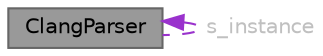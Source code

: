 digraph "ClangParser"
{
 // INTERACTIVE_SVG=YES
 // LATEX_PDF_SIZE
  bgcolor="transparent";
  edge [fontname=Helvetica,fontsize=10,labelfontname=Helvetica,labelfontsize=10];
  node [fontname=Helvetica,fontsize=10,shape=box,height=0.2,width=0.4];
  Node1 [label="ClangParser",height=0.2,width=0.4,color="gray40", fillcolor="grey60", style="filled", fontcolor="black",tooltip="Wrapper for to let libclang assisted parsing."];
  Node1 -> Node1 [dir="back",color="darkorchid3",style="dashed",label=" s_instance",fontcolor="grey" ];
}
